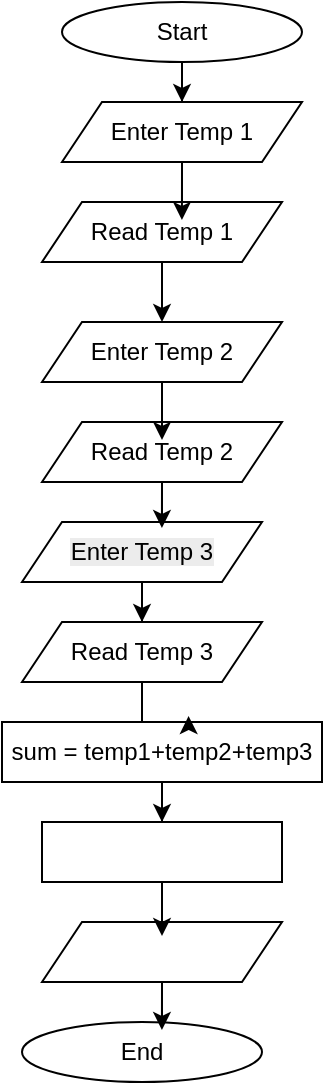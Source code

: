 <mxfile version="27.0.9">
  <diagram name="Page-1" id="_l4OEMzcBCONSdaZu-op">
    <mxGraphModel dx="864" dy="444" grid="1" gridSize="10" guides="1" tooltips="1" connect="1" arrows="1" fold="1" page="1" pageScale="1" pageWidth="850" pageHeight="1100" math="0" shadow="0">
      <root>
        <mxCell id="0" />
        <mxCell id="1" parent="0" />
        <mxCell id="22TfEtCPh6xhHIKmJ_tt-5" style="edgeStyle=orthogonalEdgeStyle;rounded=0;orthogonalLoop=1;jettySize=auto;html=1;" parent="1" source="22TfEtCPh6xhHIKmJ_tt-1" target="22TfEtCPh6xhHIKmJ_tt-4" edge="1">
          <mxGeometry relative="1" as="geometry" />
        </mxCell>
        <mxCell id="22TfEtCPh6xhHIKmJ_tt-1" value="Start" style="ellipse;whiteSpace=wrap;html=1;" parent="1" vertex="1">
          <mxGeometry x="220" y="10" width="120" height="30" as="geometry" />
        </mxCell>
        <mxCell id="22TfEtCPh6xhHIKmJ_tt-2" value="End" style="ellipse;whiteSpace=wrap;html=1;" parent="1" vertex="1">
          <mxGeometry x="200" y="520" width="120" height="30" as="geometry" />
        </mxCell>
        <mxCell id="22TfEtCPh6xhHIKmJ_tt-22" style="edgeStyle=orthogonalEdgeStyle;rounded=0;orthogonalLoop=1;jettySize=auto;html=1;" parent="1" source="22TfEtCPh6xhHIKmJ_tt-3" target="22TfEtCPh6xhHIKmJ_tt-18" edge="1">
          <mxGeometry relative="1" as="geometry" />
        </mxCell>
        <mxCell id="22TfEtCPh6xhHIKmJ_tt-3" value="sum = temp1+temp2+temp3" style="rounded=0;whiteSpace=wrap;html=1;" parent="1" vertex="1">
          <mxGeometry x="190" y="370" width="160" height="30" as="geometry" />
        </mxCell>
        <mxCell id="22TfEtCPh6xhHIKmJ_tt-4" value="Enter Temp 1" style="shape=parallelogram;perimeter=parallelogramPerimeter;whiteSpace=wrap;html=1;fixedSize=1;" parent="1" vertex="1">
          <mxGeometry x="220" y="60" width="120" height="30" as="geometry" />
        </mxCell>
        <mxCell id="22TfEtCPh6xhHIKmJ_tt-9" style="edgeStyle=orthogonalEdgeStyle;rounded=0;orthogonalLoop=1;jettySize=auto;html=1;" parent="1" source="22TfEtCPh6xhHIKmJ_tt-6" target="22TfEtCPh6xhHIKmJ_tt-8" edge="1">
          <mxGeometry relative="1" as="geometry" />
        </mxCell>
        <mxCell id="22TfEtCPh6xhHIKmJ_tt-6" value="Read Temp 1" style="shape=parallelogram;perimeter=parallelogramPerimeter;whiteSpace=wrap;html=1;fixedSize=1;" parent="1" vertex="1">
          <mxGeometry x="210" y="110" width="120" height="30" as="geometry" />
        </mxCell>
        <mxCell id="22TfEtCPh6xhHIKmJ_tt-7" style="edgeStyle=orthogonalEdgeStyle;rounded=0;orthogonalLoop=1;jettySize=auto;html=1;entryX=0.583;entryY=0.3;entryDx=0;entryDy=0;entryPerimeter=0;" parent="1" source="22TfEtCPh6xhHIKmJ_tt-4" target="22TfEtCPh6xhHIKmJ_tt-6" edge="1">
          <mxGeometry relative="1" as="geometry" />
        </mxCell>
        <mxCell id="22TfEtCPh6xhHIKmJ_tt-8" value="Enter Temp 2" style="shape=parallelogram;perimeter=parallelogramPerimeter;whiteSpace=wrap;html=1;fixedSize=1;" parent="1" vertex="1">
          <mxGeometry x="210" y="170" width="120" height="30" as="geometry" />
        </mxCell>
        <mxCell id="22TfEtCPh6xhHIKmJ_tt-10" value="Read Temp 2" style="shape=parallelogram;perimeter=parallelogramPerimeter;whiteSpace=wrap;html=1;fixedSize=1;" parent="1" vertex="1">
          <mxGeometry x="210" y="220" width="120" height="30" as="geometry" />
        </mxCell>
        <mxCell id="22TfEtCPh6xhHIKmJ_tt-12" style="edgeStyle=orthogonalEdgeStyle;rounded=0;orthogonalLoop=1;jettySize=auto;html=1;entryX=0.5;entryY=0.3;entryDx=0;entryDy=0;entryPerimeter=0;" parent="1" source="22TfEtCPh6xhHIKmJ_tt-8" target="22TfEtCPh6xhHIKmJ_tt-10" edge="1">
          <mxGeometry relative="1" as="geometry" />
        </mxCell>
        <mxCell id="22TfEtCPh6xhHIKmJ_tt-16" style="edgeStyle=orthogonalEdgeStyle;rounded=0;orthogonalLoop=1;jettySize=auto;html=1;entryX=0.5;entryY=0;entryDx=0;entryDy=0;" parent="1" source="22TfEtCPh6xhHIKmJ_tt-13" target="22TfEtCPh6xhHIKmJ_tt-14" edge="1">
          <mxGeometry relative="1" as="geometry" />
        </mxCell>
        <mxCell id="22TfEtCPh6xhHIKmJ_tt-13" value="&lt;br&gt;&lt;span style=&quot;color: rgb(0, 0, 0); font-family: Helvetica; font-size: 12px; font-style: normal; font-variant-ligatures: normal; font-variant-caps: normal; font-weight: 400; letter-spacing: normal; orphans: 2; text-align: center; text-indent: 0px; text-transform: none; widows: 2; word-spacing: 0px; -webkit-text-stroke-width: 0px; white-space: normal; background-color: rgb(236, 236, 236); text-decoration-thickness: initial; text-decoration-style: initial; text-decoration-color: initial; float: none; display: inline !important;&quot;&gt;Enter Temp 3&lt;/span&gt;&lt;br&gt;&lt;div&gt;&lt;span style=&quot;color: rgb(0, 0, 0); font-family: Helvetica; font-size: 12px; font-style: normal; font-variant-ligatures: normal; font-variant-caps: normal; font-weight: 400; letter-spacing: normal; orphans: 2; text-align: center; text-indent: 0px; text-transform: none; widows: 2; word-spacing: 0px; -webkit-text-stroke-width: 0px; white-space: normal; background-color: rgb(236, 236, 236); text-decoration-thickness: initial; text-decoration-style: initial; text-decoration-color: initial; float: none; display: inline !important;&quot;&gt;&lt;br&gt;&lt;/span&gt;&lt;/div&gt;" style="shape=parallelogram;perimeter=parallelogramPerimeter;whiteSpace=wrap;html=1;fixedSize=1;" parent="1" vertex="1">
          <mxGeometry x="200" y="270" width="120" height="30" as="geometry" />
        </mxCell>
        <mxCell id="22TfEtCPh6xhHIKmJ_tt-14" value="Read Temp 3" style="shape=parallelogram;perimeter=parallelogramPerimeter;whiteSpace=wrap;html=1;fixedSize=1;" parent="1" vertex="1">
          <mxGeometry x="200" y="320" width="120" height="30" as="geometry" />
        </mxCell>
        <mxCell id="22TfEtCPh6xhHIKmJ_tt-15" style="edgeStyle=orthogonalEdgeStyle;rounded=0;orthogonalLoop=1;jettySize=auto;html=1;entryX=0.583;entryY=0.1;entryDx=0;entryDy=0;entryPerimeter=0;" parent="1" source="22TfEtCPh6xhHIKmJ_tt-10" target="22TfEtCPh6xhHIKmJ_tt-13" edge="1">
          <mxGeometry relative="1" as="geometry" />
        </mxCell>
        <mxCell id="22TfEtCPh6xhHIKmJ_tt-17" style="edgeStyle=orthogonalEdgeStyle;rounded=0;orthogonalLoop=1;jettySize=auto;html=1;entryX=0.583;entryY=-0.1;entryDx=0;entryDy=0;entryPerimeter=0;" parent="1" source="22TfEtCPh6xhHIKmJ_tt-14" target="22TfEtCPh6xhHIKmJ_tt-3" edge="1">
          <mxGeometry relative="1" as="geometry" />
        </mxCell>
        <mxCell id="22TfEtCPh6xhHIKmJ_tt-18" value="" style="rounded=0;whiteSpace=wrap;html=1;" parent="1" vertex="1">
          <mxGeometry x="210" y="420" width="120" height="30" as="geometry" />
        </mxCell>
        <mxCell id="22TfEtCPh6xhHIKmJ_tt-21" value="" style="shape=parallelogram;perimeter=parallelogramPerimeter;whiteSpace=wrap;html=1;fixedSize=1;" parent="1" vertex="1">
          <mxGeometry x="210" y="470" width="120" height="30" as="geometry" />
        </mxCell>
        <mxCell id="22TfEtCPh6xhHIKmJ_tt-23" style="edgeStyle=orthogonalEdgeStyle;rounded=0;orthogonalLoop=1;jettySize=auto;html=1;entryX=0.5;entryY=0.233;entryDx=0;entryDy=0;entryPerimeter=0;" parent="1" source="22TfEtCPh6xhHIKmJ_tt-18" target="22TfEtCPh6xhHIKmJ_tt-21" edge="1">
          <mxGeometry relative="1" as="geometry" />
        </mxCell>
        <mxCell id="22TfEtCPh6xhHIKmJ_tt-24" style="edgeStyle=orthogonalEdgeStyle;rounded=0;orthogonalLoop=1;jettySize=auto;html=1;entryX=0.583;entryY=0.133;entryDx=0;entryDy=0;entryPerimeter=0;" parent="1" source="22TfEtCPh6xhHIKmJ_tt-21" target="22TfEtCPh6xhHIKmJ_tt-2" edge="1">
          <mxGeometry relative="1" as="geometry" />
        </mxCell>
      </root>
    </mxGraphModel>
  </diagram>
</mxfile>
